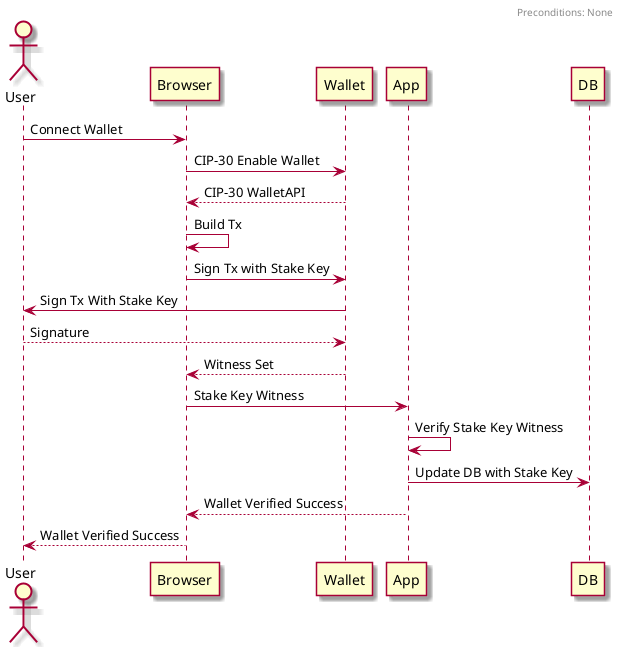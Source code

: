 @startuml wallet-hw-register

skin rose
header Preconditions: None
actor User
User -> Browser : Connect Wallet
Browser -> Wallet : CIP-30 Enable Wallet
Wallet --> Browser : CIP-30 WalletAPI
Browser -> Browser : Build Tx
Browser -> Wallet: Sign Tx with Stake Key
Wallet -> User: Sign Tx With Stake Key
User --> Wallet: Signature
Wallet --> Browser : Witness Set
Browser -> App : Stake Key Witness
App -> App : Verify Stake Key Witness
App -> DB : Update DB with Stake Key
App --> Browser : Wallet Verified Success
Browser --> User : Wallet Verified Success

@enduml